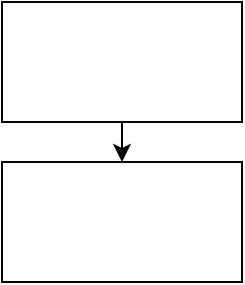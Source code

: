 <mxfile version="23.1.3" type="github">
  <diagram name="Pagina-1" id="GO10uFYpWlPlG9NK3l4W">
    <mxGraphModel dx="1050" dy="522" grid="1" gridSize="10" guides="1" tooltips="1" connect="1" arrows="1" fold="1" page="1" pageScale="1" pageWidth="827" pageHeight="1169" math="0" shadow="0">
      <root>
        <mxCell id="0" />
        <mxCell id="1" parent="0" />
        <mxCell id="M6PpflLwcJhF2y0W_7Dz-3" style="edgeStyle=orthogonalEdgeStyle;rounded=0;orthogonalLoop=1;jettySize=auto;html=1;exitX=0.5;exitY=1;exitDx=0;exitDy=0;entryX=0.5;entryY=0;entryDx=0;entryDy=0;" edge="1" parent="1" source="M6PpflLwcJhF2y0W_7Dz-1" target="M6PpflLwcJhF2y0W_7Dz-2">
          <mxGeometry relative="1" as="geometry" />
        </mxCell>
        <mxCell id="M6PpflLwcJhF2y0W_7Dz-1" value="" style="rounded=0;whiteSpace=wrap;html=1;" vertex="1" parent="1">
          <mxGeometry x="280" y="170" width="120" height="60" as="geometry" />
        </mxCell>
        <mxCell id="M6PpflLwcJhF2y0W_7Dz-2" value="" style="rounded=0;whiteSpace=wrap;html=1;" vertex="1" parent="1">
          <mxGeometry x="280" y="250" width="120" height="60" as="geometry" />
        </mxCell>
      </root>
    </mxGraphModel>
  </diagram>
</mxfile>
